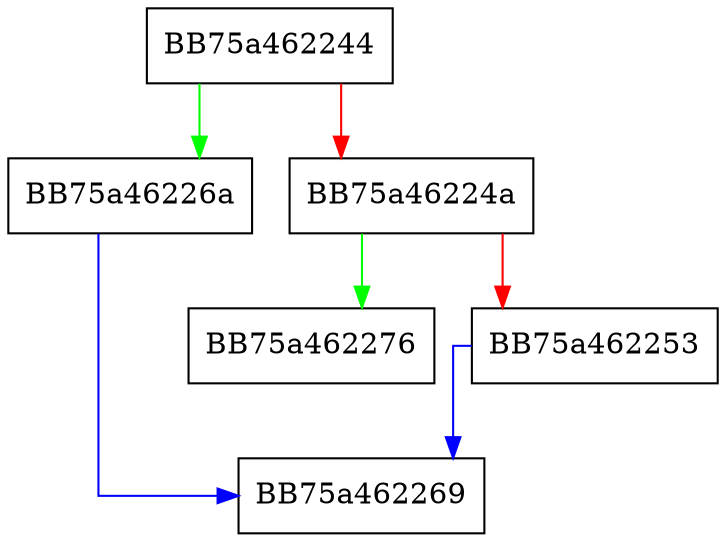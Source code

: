 digraph sqlite3PutVarint {
  node [shape="box"];
  graph [splines=ortho];
  BB75a462244 -> BB75a46226a [color="green"];
  BB75a462244 -> BB75a46224a [color="red"];
  BB75a46224a -> BB75a462276 [color="green"];
  BB75a46224a -> BB75a462253 [color="red"];
  BB75a462253 -> BB75a462269 [color="blue"];
  BB75a46226a -> BB75a462269 [color="blue"];
}
